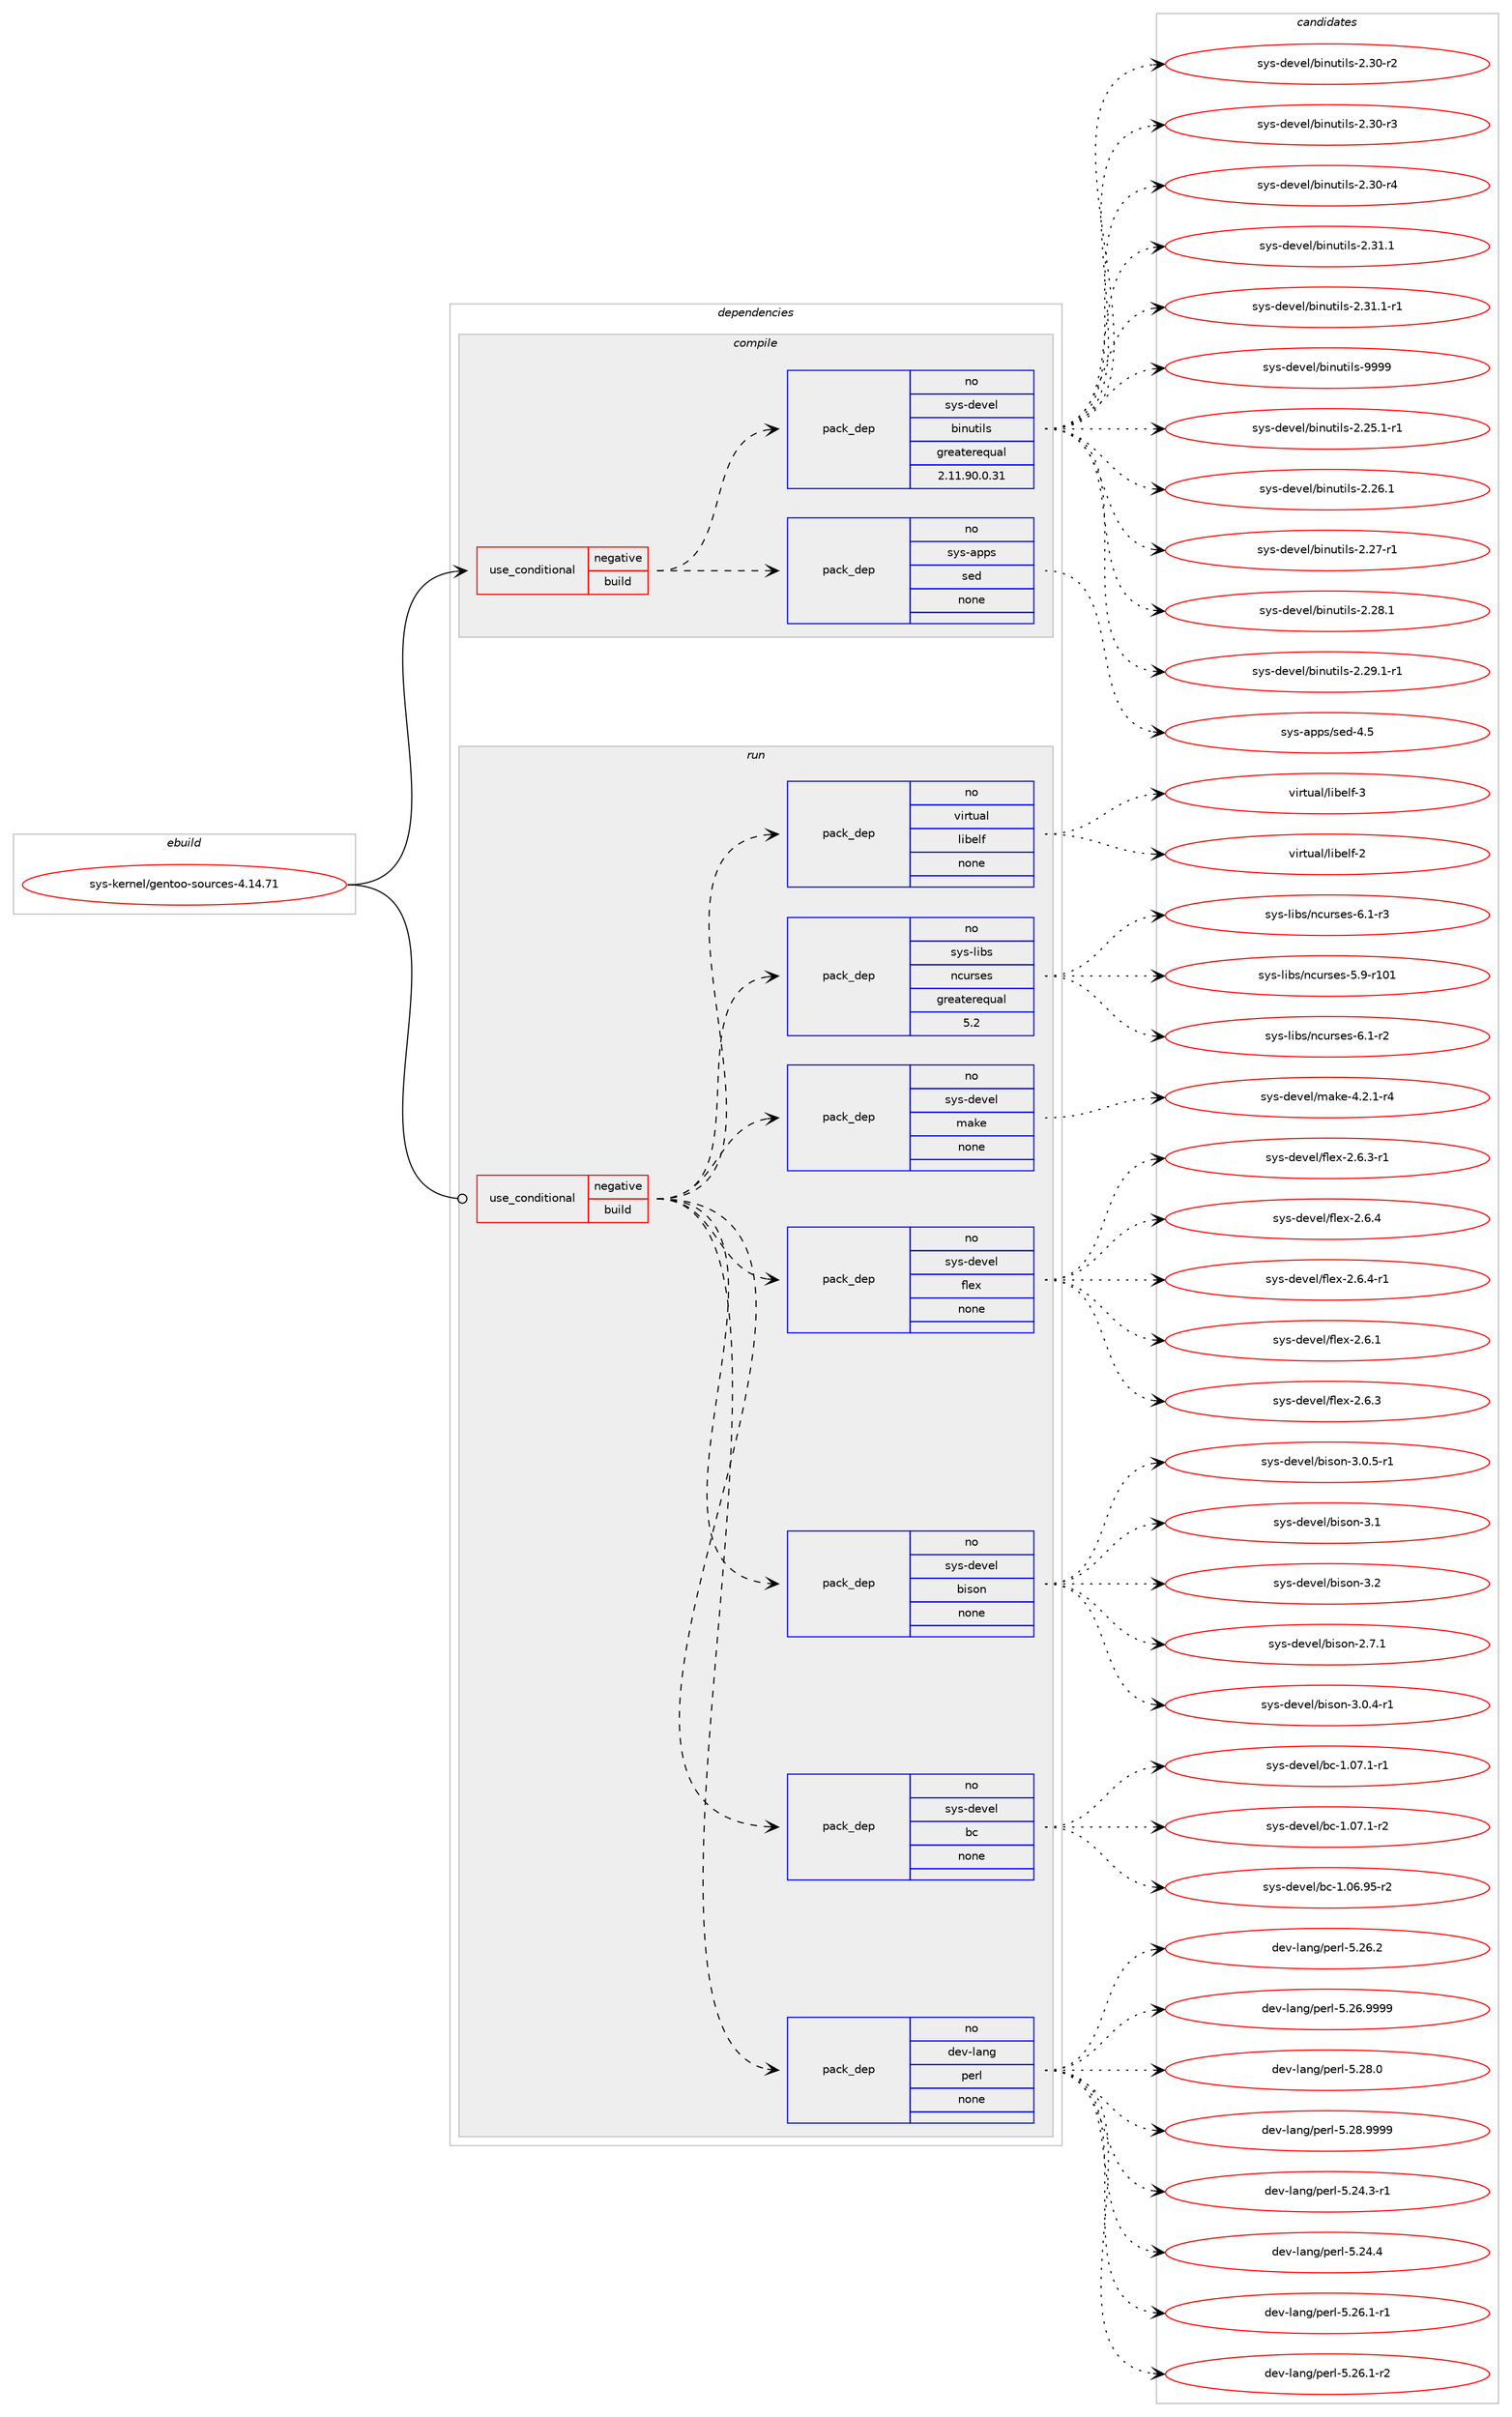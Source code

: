 digraph prolog {

# *************
# Graph options
# *************

newrank=true;
concentrate=true;
compound=true;
graph [rankdir=LR,fontname=Helvetica,fontsize=10,ranksep=1.5];#, ranksep=2.5, nodesep=0.2];
edge  [arrowhead=vee];
node  [fontname=Helvetica,fontsize=10];

# **********
# The ebuild
# **********

subgraph cluster_leftcol {
color=gray;
rank=same;
label=<<i>ebuild</i>>;
id [label="sys-kernel/gentoo-sources-4.14.71", color=red, width=4, href="../sys-kernel/gentoo-sources-4.14.71.svg"];
}

# ****************
# The dependencies
# ****************

subgraph cluster_midcol {
color=gray;
label=<<i>dependencies</i>>;
subgraph cluster_compile {
fillcolor="#eeeeee";
style=filled;
label=<<i>compile</i>>;
subgraph cond1387 {
dependency7834 [label=<<TABLE BORDER="0" CELLBORDER="1" CELLSPACING="0" CELLPADDING="4"><TR><TD ROWSPAN="3" CELLPADDING="10">use_conditional</TD></TR><TR><TD>negative</TD></TR><TR><TD>build</TD></TR></TABLE>>, shape=none, color=red];
subgraph pack6251 {
dependency7835 [label=<<TABLE BORDER="0" CELLBORDER="1" CELLSPACING="0" CELLPADDING="4" WIDTH="220"><TR><TD ROWSPAN="6" CELLPADDING="30">pack_dep</TD></TR><TR><TD WIDTH="110">no</TD></TR><TR><TD>sys-apps</TD></TR><TR><TD>sed</TD></TR><TR><TD>none</TD></TR><TR><TD></TD></TR></TABLE>>, shape=none, color=blue];
}
dependency7834:e -> dependency7835:w [weight=20,style="dashed",arrowhead="vee"];
subgraph pack6252 {
dependency7836 [label=<<TABLE BORDER="0" CELLBORDER="1" CELLSPACING="0" CELLPADDING="4" WIDTH="220"><TR><TD ROWSPAN="6" CELLPADDING="30">pack_dep</TD></TR><TR><TD WIDTH="110">no</TD></TR><TR><TD>sys-devel</TD></TR><TR><TD>binutils</TD></TR><TR><TD>greaterequal</TD></TR><TR><TD>2.11.90.0.31</TD></TR></TABLE>>, shape=none, color=blue];
}
dependency7834:e -> dependency7836:w [weight=20,style="dashed",arrowhead="vee"];
}
id:e -> dependency7834:w [weight=20,style="solid",arrowhead="vee"];
}
subgraph cluster_compileandrun {
fillcolor="#eeeeee";
style=filled;
label=<<i>compile and run</i>>;
}
subgraph cluster_run {
fillcolor="#eeeeee";
style=filled;
label=<<i>run</i>>;
subgraph cond1388 {
dependency7837 [label=<<TABLE BORDER="0" CELLBORDER="1" CELLSPACING="0" CELLPADDING="4"><TR><TD ROWSPAN="3" CELLPADDING="10">use_conditional</TD></TR><TR><TD>negative</TD></TR><TR><TD>build</TD></TR></TABLE>>, shape=none, color=red];
subgraph pack6253 {
dependency7838 [label=<<TABLE BORDER="0" CELLBORDER="1" CELLSPACING="0" CELLPADDING="4" WIDTH="220"><TR><TD ROWSPAN="6" CELLPADDING="30">pack_dep</TD></TR><TR><TD WIDTH="110">no</TD></TR><TR><TD>dev-lang</TD></TR><TR><TD>perl</TD></TR><TR><TD>none</TD></TR><TR><TD></TD></TR></TABLE>>, shape=none, color=blue];
}
dependency7837:e -> dependency7838:w [weight=20,style="dashed",arrowhead="vee"];
subgraph pack6254 {
dependency7839 [label=<<TABLE BORDER="0" CELLBORDER="1" CELLSPACING="0" CELLPADDING="4" WIDTH="220"><TR><TD ROWSPAN="6" CELLPADDING="30">pack_dep</TD></TR><TR><TD WIDTH="110">no</TD></TR><TR><TD>sys-devel</TD></TR><TR><TD>bc</TD></TR><TR><TD>none</TD></TR><TR><TD></TD></TR></TABLE>>, shape=none, color=blue];
}
dependency7837:e -> dependency7839:w [weight=20,style="dashed",arrowhead="vee"];
subgraph pack6255 {
dependency7840 [label=<<TABLE BORDER="0" CELLBORDER="1" CELLSPACING="0" CELLPADDING="4" WIDTH="220"><TR><TD ROWSPAN="6" CELLPADDING="30">pack_dep</TD></TR><TR><TD WIDTH="110">no</TD></TR><TR><TD>sys-devel</TD></TR><TR><TD>bison</TD></TR><TR><TD>none</TD></TR><TR><TD></TD></TR></TABLE>>, shape=none, color=blue];
}
dependency7837:e -> dependency7840:w [weight=20,style="dashed",arrowhead="vee"];
subgraph pack6256 {
dependency7841 [label=<<TABLE BORDER="0" CELLBORDER="1" CELLSPACING="0" CELLPADDING="4" WIDTH="220"><TR><TD ROWSPAN="6" CELLPADDING="30">pack_dep</TD></TR><TR><TD WIDTH="110">no</TD></TR><TR><TD>sys-devel</TD></TR><TR><TD>flex</TD></TR><TR><TD>none</TD></TR><TR><TD></TD></TR></TABLE>>, shape=none, color=blue];
}
dependency7837:e -> dependency7841:w [weight=20,style="dashed",arrowhead="vee"];
subgraph pack6257 {
dependency7842 [label=<<TABLE BORDER="0" CELLBORDER="1" CELLSPACING="0" CELLPADDING="4" WIDTH="220"><TR><TD ROWSPAN="6" CELLPADDING="30">pack_dep</TD></TR><TR><TD WIDTH="110">no</TD></TR><TR><TD>sys-devel</TD></TR><TR><TD>make</TD></TR><TR><TD>none</TD></TR><TR><TD></TD></TR></TABLE>>, shape=none, color=blue];
}
dependency7837:e -> dependency7842:w [weight=20,style="dashed",arrowhead="vee"];
subgraph pack6258 {
dependency7843 [label=<<TABLE BORDER="0" CELLBORDER="1" CELLSPACING="0" CELLPADDING="4" WIDTH="220"><TR><TD ROWSPAN="6" CELLPADDING="30">pack_dep</TD></TR><TR><TD WIDTH="110">no</TD></TR><TR><TD>sys-libs</TD></TR><TR><TD>ncurses</TD></TR><TR><TD>greaterequal</TD></TR><TR><TD>5.2</TD></TR></TABLE>>, shape=none, color=blue];
}
dependency7837:e -> dependency7843:w [weight=20,style="dashed",arrowhead="vee"];
subgraph pack6259 {
dependency7844 [label=<<TABLE BORDER="0" CELLBORDER="1" CELLSPACING="0" CELLPADDING="4" WIDTH="220"><TR><TD ROWSPAN="6" CELLPADDING="30">pack_dep</TD></TR><TR><TD WIDTH="110">no</TD></TR><TR><TD>virtual</TD></TR><TR><TD>libelf</TD></TR><TR><TD>none</TD></TR><TR><TD></TD></TR></TABLE>>, shape=none, color=blue];
}
dependency7837:e -> dependency7844:w [weight=20,style="dashed",arrowhead="vee"];
}
id:e -> dependency7837:w [weight=20,style="solid",arrowhead="odot"];
}
}

# **************
# The candidates
# **************

subgraph cluster_choices {
rank=same;
color=gray;
label=<<i>candidates</i>>;

subgraph choice6251 {
color=black;
nodesep=1;
choice11512111545971121121154711510110045524653 [label="sys-apps/sed-4.5", color=red, width=4,href="../sys-apps/sed-4.5.svg"];
dependency7835:e -> choice11512111545971121121154711510110045524653:w [style=dotted,weight="100"];
}
subgraph choice6252 {
color=black;
nodesep=1;
choice115121115451001011181011084798105110117116105108115455046505346494511449 [label="sys-devel/binutils-2.25.1-r1", color=red, width=4,href="../sys-devel/binutils-2.25.1-r1.svg"];
choice11512111545100101118101108479810511011711610510811545504650544649 [label="sys-devel/binutils-2.26.1", color=red, width=4,href="../sys-devel/binutils-2.26.1.svg"];
choice11512111545100101118101108479810511011711610510811545504650554511449 [label="sys-devel/binutils-2.27-r1", color=red, width=4,href="../sys-devel/binutils-2.27-r1.svg"];
choice11512111545100101118101108479810511011711610510811545504650564649 [label="sys-devel/binutils-2.28.1", color=red, width=4,href="../sys-devel/binutils-2.28.1.svg"];
choice115121115451001011181011084798105110117116105108115455046505746494511449 [label="sys-devel/binutils-2.29.1-r1", color=red, width=4,href="../sys-devel/binutils-2.29.1-r1.svg"];
choice11512111545100101118101108479810511011711610510811545504651484511450 [label="sys-devel/binutils-2.30-r2", color=red, width=4,href="../sys-devel/binutils-2.30-r2.svg"];
choice11512111545100101118101108479810511011711610510811545504651484511451 [label="sys-devel/binutils-2.30-r3", color=red, width=4,href="../sys-devel/binutils-2.30-r3.svg"];
choice11512111545100101118101108479810511011711610510811545504651484511452 [label="sys-devel/binutils-2.30-r4", color=red, width=4,href="../sys-devel/binutils-2.30-r4.svg"];
choice11512111545100101118101108479810511011711610510811545504651494649 [label="sys-devel/binutils-2.31.1", color=red, width=4,href="../sys-devel/binutils-2.31.1.svg"];
choice115121115451001011181011084798105110117116105108115455046514946494511449 [label="sys-devel/binutils-2.31.1-r1", color=red, width=4,href="../sys-devel/binutils-2.31.1-r1.svg"];
choice1151211154510010111810110847981051101171161051081154557575757 [label="sys-devel/binutils-9999", color=red, width=4,href="../sys-devel/binutils-9999.svg"];
dependency7836:e -> choice115121115451001011181011084798105110117116105108115455046505346494511449:w [style=dotted,weight="100"];
dependency7836:e -> choice11512111545100101118101108479810511011711610510811545504650544649:w [style=dotted,weight="100"];
dependency7836:e -> choice11512111545100101118101108479810511011711610510811545504650554511449:w [style=dotted,weight="100"];
dependency7836:e -> choice11512111545100101118101108479810511011711610510811545504650564649:w [style=dotted,weight="100"];
dependency7836:e -> choice115121115451001011181011084798105110117116105108115455046505746494511449:w [style=dotted,weight="100"];
dependency7836:e -> choice11512111545100101118101108479810511011711610510811545504651484511450:w [style=dotted,weight="100"];
dependency7836:e -> choice11512111545100101118101108479810511011711610510811545504651484511451:w [style=dotted,weight="100"];
dependency7836:e -> choice11512111545100101118101108479810511011711610510811545504651484511452:w [style=dotted,weight="100"];
dependency7836:e -> choice11512111545100101118101108479810511011711610510811545504651494649:w [style=dotted,weight="100"];
dependency7836:e -> choice115121115451001011181011084798105110117116105108115455046514946494511449:w [style=dotted,weight="100"];
dependency7836:e -> choice1151211154510010111810110847981051101171161051081154557575757:w [style=dotted,weight="100"];
}
subgraph choice6253 {
color=black;
nodesep=1;
choice100101118451089711010347112101114108455346505246514511449 [label="dev-lang/perl-5.24.3-r1", color=red, width=4,href="../dev-lang/perl-5.24.3-r1.svg"];
choice10010111845108971101034711210111410845534650524652 [label="dev-lang/perl-5.24.4", color=red, width=4,href="../dev-lang/perl-5.24.4.svg"];
choice100101118451089711010347112101114108455346505446494511449 [label="dev-lang/perl-5.26.1-r1", color=red, width=4,href="../dev-lang/perl-5.26.1-r1.svg"];
choice100101118451089711010347112101114108455346505446494511450 [label="dev-lang/perl-5.26.1-r2", color=red, width=4,href="../dev-lang/perl-5.26.1-r2.svg"];
choice10010111845108971101034711210111410845534650544650 [label="dev-lang/perl-5.26.2", color=red, width=4,href="../dev-lang/perl-5.26.2.svg"];
choice10010111845108971101034711210111410845534650544657575757 [label="dev-lang/perl-5.26.9999", color=red, width=4,href="../dev-lang/perl-5.26.9999.svg"];
choice10010111845108971101034711210111410845534650564648 [label="dev-lang/perl-5.28.0", color=red, width=4,href="../dev-lang/perl-5.28.0.svg"];
choice10010111845108971101034711210111410845534650564657575757 [label="dev-lang/perl-5.28.9999", color=red, width=4,href="../dev-lang/perl-5.28.9999.svg"];
dependency7838:e -> choice100101118451089711010347112101114108455346505246514511449:w [style=dotted,weight="100"];
dependency7838:e -> choice10010111845108971101034711210111410845534650524652:w [style=dotted,weight="100"];
dependency7838:e -> choice100101118451089711010347112101114108455346505446494511449:w [style=dotted,weight="100"];
dependency7838:e -> choice100101118451089711010347112101114108455346505446494511450:w [style=dotted,weight="100"];
dependency7838:e -> choice10010111845108971101034711210111410845534650544650:w [style=dotted,weight="100"];
dependency7838:e -> choice10010111845108971101034711210111410845534650544657575757:w [style=dotted,weight="100"];
dependency7838:e -> choice10010111845108971101034711210111410845534650564648:w [style=dotted,weight="100"];
dependency7838:e -> choice10010111845108971101034711210111410845534650564657575757:w [style=dotted,weight="100"];
}
subgraph choice6254 {
color=black;
nodesep=1;
choice1151211154510010111810110847989945494648544657534511450 [label="sys-devel/bc-1.06.95-r2", color=red, width=4,href="../sys-devel/bc-1.06.95-r2.svg"];
choice11512111545100101118101108479899454946485546494511449 [label="sys-devel/bc-1.07.1-r1", color=red, width=4,href="../sys-devel/bc-1.07.1-r1.svg"];
choice11512111545100101118101108479899454946485546494511450 [label="sys-devel/bc-1.07.1-r2", color=red, width=4,href="../sys-devel/bc-1.07.1-r2.svg"];
dependency7839:e -> choice1151211154510010111810110847989945494648544657534511450:w [style=dotted,weight="100"];
dependency7839:e -> choice11512111545100101118101108479899454946485546494511449:w [style=dotted,weight="100"];
dependency7839:e -> choice11512111545100101118101108479899454946485546494511450:w [style=dotted,weight="100"];
}
subgraph choice6255 {
color=black;
nodesep=1;
choice115121115451001011181011084798105115111110455046554649 [label="sys-devel/bison-2.7.1", color=red, width=4,href="../sys-devel/bison-2.7.1.svg"];
choice1151211154510010111810110847981051151111104551464846524511449 [label="sys-devel/bison-3.0.4-r1", color=red, width=4,href="../sys-devel/bison-3.0.4-r1.svg"];
choice1151211154510010111810110847981051151111104551464846534511449 [label="sys-devel/bison-3.0.5-r1", color=red, width=4,href="../sys-devel/bison-3.0.5-r1.svg"];
choice11512111545100101118101108479810511511111045514649 [label="sys-devel/bison-3.1", color=red, width=4,href="../sys-devel/bison-3.1.svg"];
choice11512111545100101118101108479810511511111045514650 [label="sys-devel/bison-3.2", color=red, width=4,href="../sys-devel/bison-3.2.svg"];
dependency7840:e -> choice115121115451001011181011084798105115111110455046554649:w [style=dotted,weight="100"];
dependency7840:e -> choice1151211154510010111810110847981051151111104551464846524511449:w [style=dotted,weight="100"];
dependency7840:e -> choice1151211154510010111810110847981051151111104551464846534511449:w [style=dotted,weight="100"];
dependency7840:e -> choice11512111545100101118101108479810511511111045514649:w [style=dotted,weight="100"];
dependency7840:e -> choice11512111545100101118101108479810511511111045514650:w [style=dotted,weight="100"];
}
subgraph choice6256 {
color=black;
nodesep=1;
choice1151211154510010111810110847102108101120455046544649 [label="sys-devel/flex-2.6.1", color=red, width=4,href="../sys-devel/flex-2.6.1.svg"];
choice1151211154510010111810110847102108101120455046544651 [label="sys-devel/flex-2.6.3", color=red, width=4,href="../sys-devel/flex-2.6.3.svg"];
choice11512111545100101118101108471021081011204550465446514511449 [label="sys-devel/flex-2.6.3-r1", color=red, width=4,href="../sys-devel/flex-2.6.3-r1.svg"];
choice1151211154510010111810110847102108101120455046544652 [label="sys-devel/flex-2.6.4", color=red, width=4,href="../sys-devel/flex-2.6.4.svg"];
choice11512111545100101118101108471021081011204550465446524511449 [label="sys-devel/flex-2.6.4-r1", color=red, width=4,href="../sys-devel/flex-2.6.4-r1.svg"];
dependency7841:e -> choice1151211154510010111810110847102108101120455046544649:w [style=dotted,weight="100"];
dependency7841:e -> choice1151211154510010111810110847102108101120455046544651:w [style=dotted,weight="100"];
dependency7841:e -> choice11512111545100101118101108471021081011204550465446514511449:w [style=dotted,weight="100"];
dependency7841:e -> choice1151211154510010111810110847102108101120455046544652:w [style=dotted,weight="100"];
dependency7841:e -> choice11512111545100101118101108471021081011204550465446524511449:w [style=dotted,weight="100"];
}
subgraph choice6257 {
color=black;
nodesep=1;
choice1151211154510010111810110847109971071014552465046494511452 [label="sys-devel/make-4.2.1-r4", color=red, width=4,href="../sys-devel/make-4.2.1-r4.svg"];
dependency7842:e -> choice1151211154510010111810110847109971071014552465046494511452:w [style=dotted,weight="100"];
}
subgraph choice6258 {
color=black;
nodesep=1;
choice115121115451081059811547110991171141151011154553465745114494849 [label="sys-libs/ncurses-5.9-r101", color=red, width=4,href="../sys-libs/ncurses-5.9-r101.svg"];
choice11512111545108105981154711099117114115101115455446494511450 [label="sys-libs/ncurses-6.1-r2", color=red, width=4,href="../sys-libs/ncurses-6.1-r2.svg"];
choice11512111545108105981154711099117114115101115455446494511451 [label="sys-libs/ncurses-6.1-r3", color=red, width=4,href="../sys-libs/ncurses-6.1-r3.svg"];
dependency7843:e -> choice115121115451081059811547110991171141151011154553465745114494849:w [style=dotted,weight="100"];
dependency7843:e -> choice11512111545108105981154711099117114115101115455446494511450:w [style=dotted,weight="100"];
dependency7843:e -> choice11512111545108105981154711099117114115101115455446494511451:w [style=dotted,weight="100"];
}
subgraph choice6259 {
color=black;
nodesep=1;
choice1181051141161179710847108105981011081024550 [label="virtual/libelf-2", color=red, width=4,href="../virtual/libelf-2.svg"];
choice1181051141161179710847108105981011081024551 [label="virtual/libelf-3", color=red, width=4,href="../virtual/libelf-3.svg"];
dependency7844:e -> choice1181051141161179710847108105981011081024550:w [style=dotted,weight="100"];
dependency7844:e -> choice1181051141161179710847108105981011081024551:w [style=dotted,weight="100"];
}
}

}
